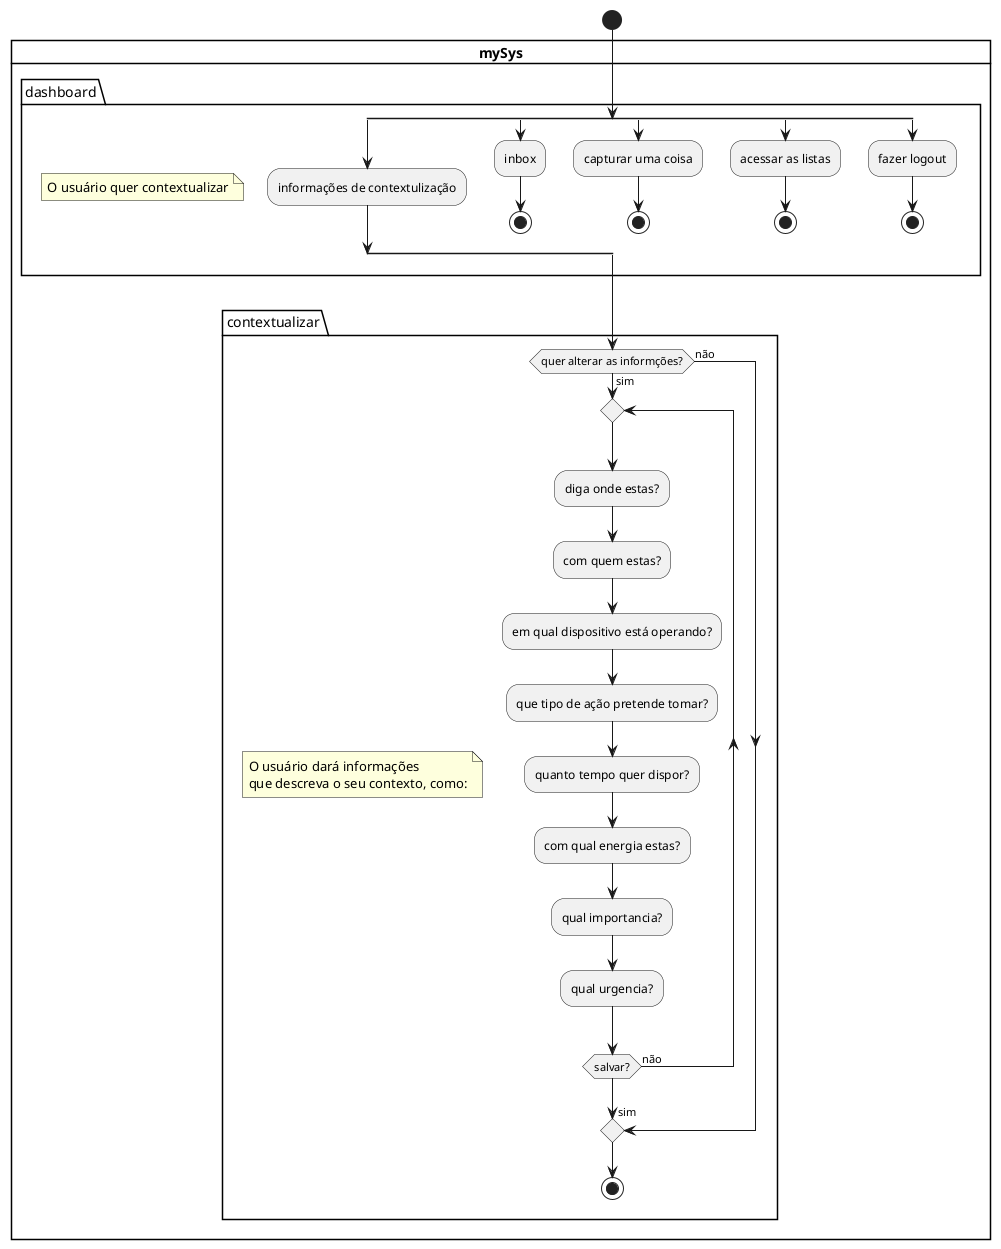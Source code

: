 @startuml

start
card **mySys** {
  package dashboard {
    floating note: O usuário quer contextualizar
    split
    :informações de contextulização;
    split again
    :inbox;
    stop
    split again
    :capturar uma coisa;
    stop
    split again
    :acessar as listas;
    stop
    split again
    :fazer logout;
    stop
    end split
  }
  package contextualizar {
    floating note: O usuário dará informações\nque descreva o seu contexto, como:
    if (quer alterar as informções?) then (sim)
    repeat
    :diga onde estas?;
    :com quem estas?;
    :em qual dispositivo está operando?;
    :que tipo de ação pretende tomar?;
    :quanto tempo quer dispor?;
    :com qual energia estas?;
    :qual importancia?;
    :qual urgencia?;
    repeat while (salvar?) is (não)
    ->sim;
    else (não)
    endif
  '   label log
  '   if (pagina login) then (email/senha)
  '     if (cadastrado) then (sim)
  '       :informe o email;
  '       ' :informe a senha;
  '       if (informe a senha) then (não sei)
  '         :esqueceu a senha;
  '         :página de redefinir senha;
  '         :digite o email;
  '         :voltar para login;
  '         goto log
  '       else
  '         :continuar;
  '       endif
  '     else (não) 
  '       :cadastrar-se;
  '       if (pagina de sign_up) then (email/senha)
  '         :informe o email;
  '         :informe a senha;
  '         goto log
  '       else (usar o Google)
  '         :cadastrar-se com Google;
  '         goto log
  '       endif
  '     endif
  '   else (usar o Google)
  '     :continuar com Google;
  '     floating note: linha vermelha indica que\nnesse ponto\nhá o retorno para fazer o login.
  '   endif
  ' }
  ' floating note: Um usuário entrando na aplicação
  ' :dashboard;
  stop
}
@enduml
